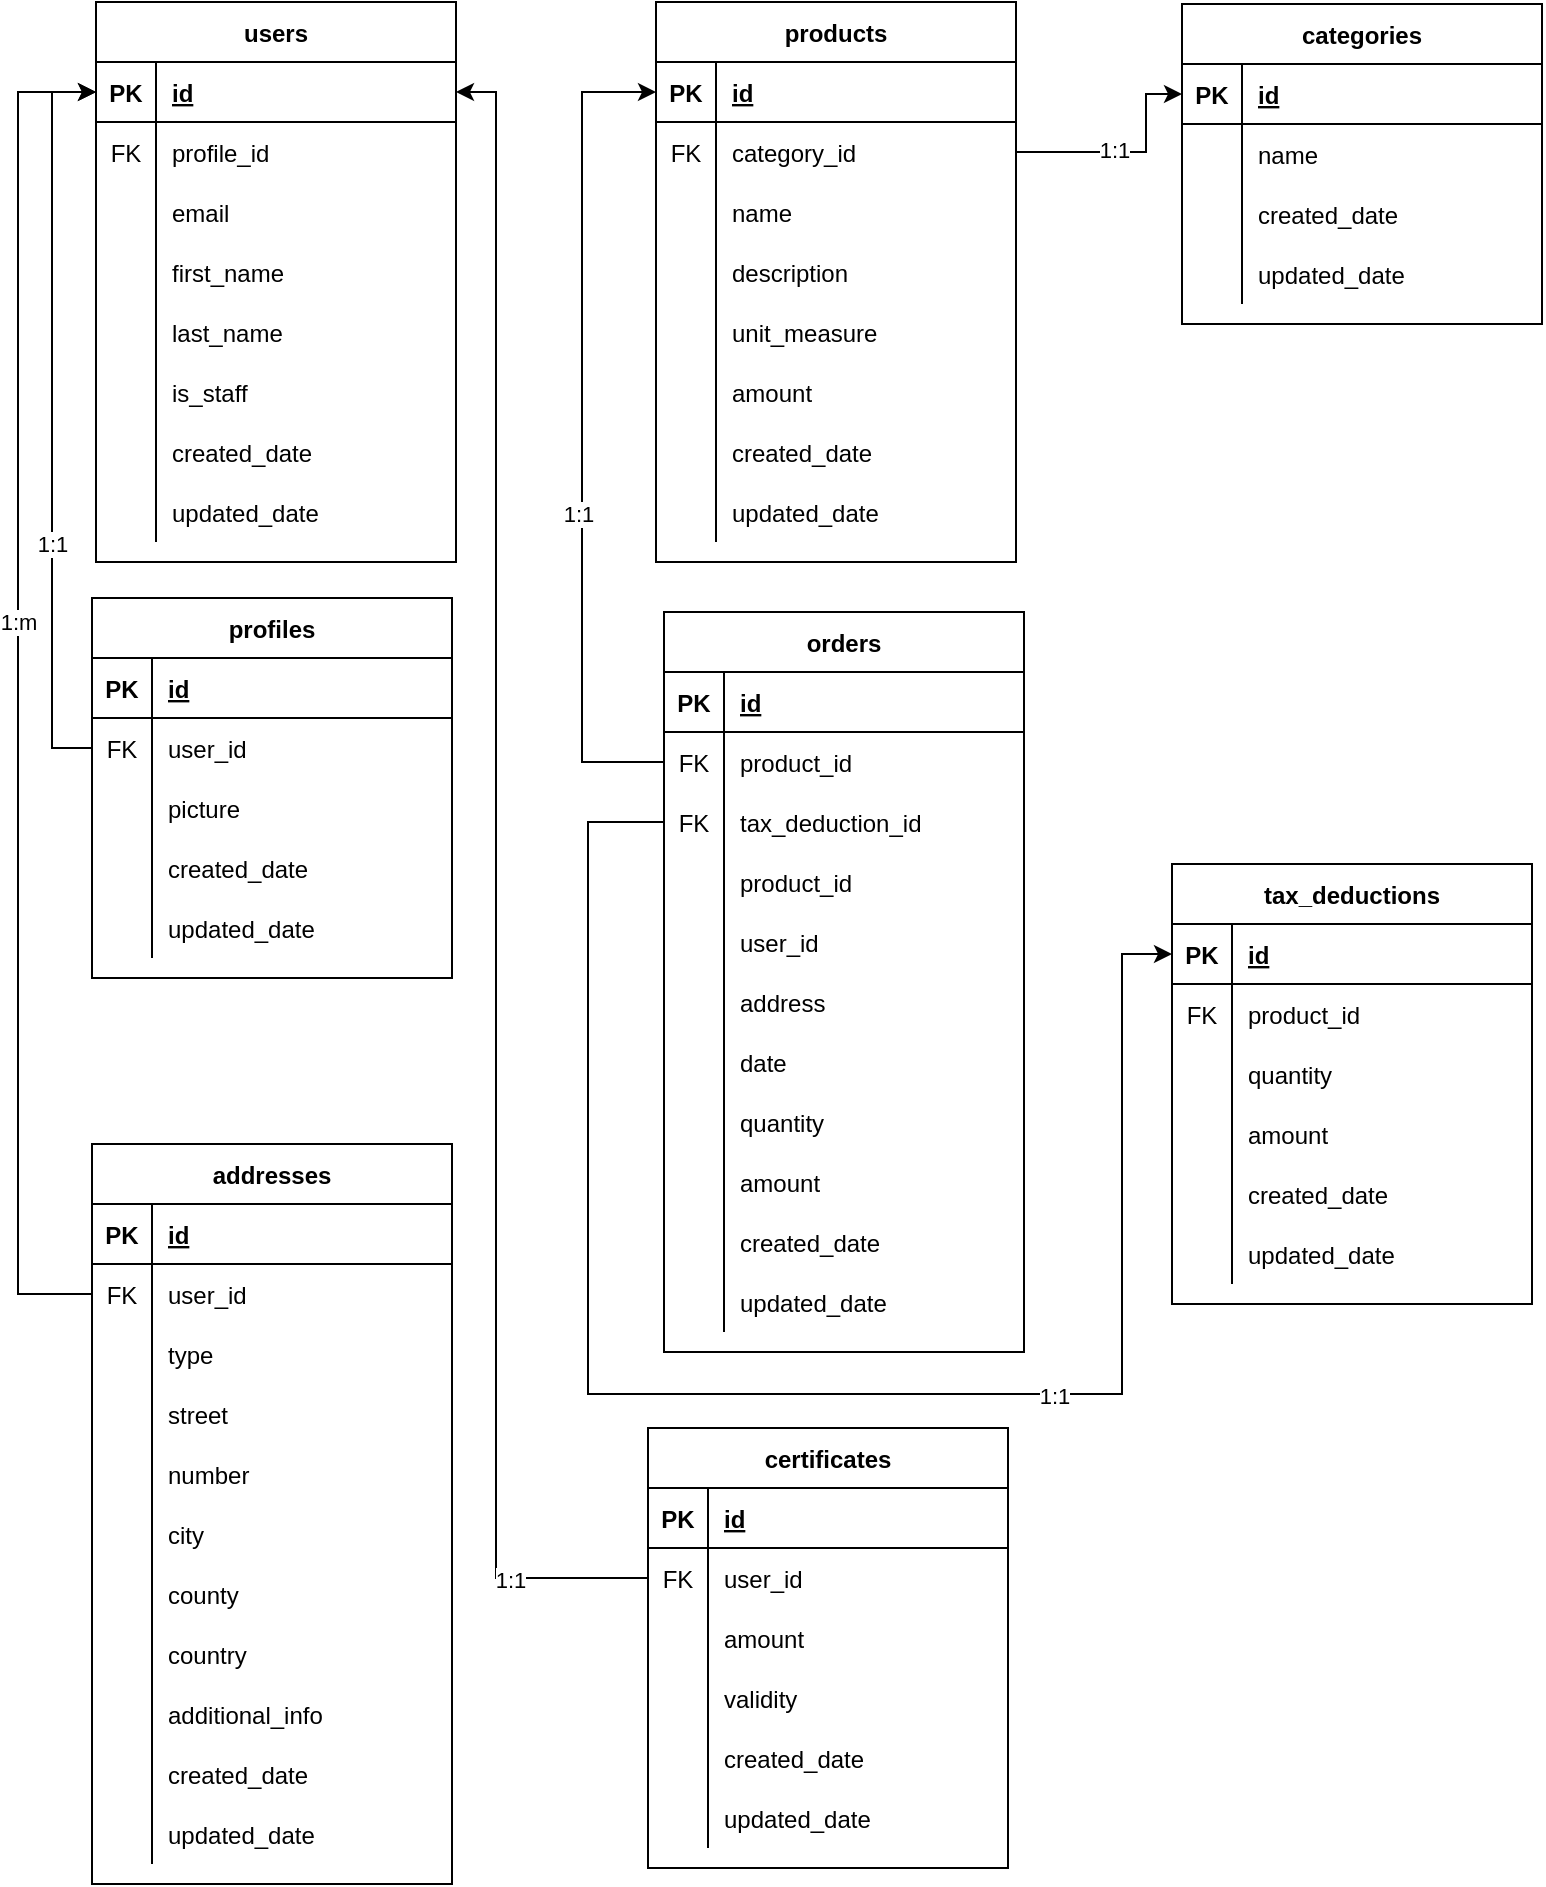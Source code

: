 <mxfile version="14.6.1" type="github">
  <diagram id="5Fqsmv3HwdNf8CyTd6Ed" name="Page-1">
    <mxGraphModel dx="1038" dy="547" grid="0" gridSize="10" guides="0" tooltips="1" connect="1" arrows="1" fold="1" page="1" pageScale="1" pageWidth="850" pageHeight="1100" background="#ffffff" math="0" shadow="0">
      <root>
        <mxCell id="0" />
        <mxCell id="1" parent="0" />
        <mxCell id="K4pc00V_5VMExsooemuj-1" value="users" style="shape=table;startSize=30;container=1;collapsible=1;childLayout=tableLayout;fixedRows=1;rowLines=0;fontStyle=1;align=center;resizeLast=1;" parent="1" vertex="1">
          <mxGeometry x="79" y="35" width="180" height="280" as="geometry" />
        </mxCell>
        <mxCell id="K4pc00V_5VMExsooemuj-2" value="" style="shape=partialRectangle;collapsible=0;dropTarget=0;pointerEvents=0;fillColor=none;top=0;left=0;bottom=1;right=0;points=[[0,0.5],[1,0.5]];portConstraint=eastwest;" parent="K4pc00V_5VMExsooemuj-1" vertex="1">
          <mxGeometry y="30" width="180" height="30" as="geometry" />
        </mxCell>
        <mxCell id="K4pc00V_5VMExsooemuj-3" value="PK" style="shape=partialRectangle;connectable=0;fillColor=none;top=0;left=0;bottom=0;right=0;fontStyle=1;overflow=hidden;" parent="K4pc00V_5VMExsooemuj-2" vertex="1">
          <mxGeometry width="30" height="30" as="geometry" />
        </mxCell>
        <mxCell id="K4pc00V_5VMExsooemuj-4" value="id" style="shape=partialRectangle;connectable=0;fillColor=none;top=0;left=0;bottom=0;right=0;align=left;spacingLeft=6;fontStyle=5;overflow=hidden;" parent="K4pc00V_5VMExsooemuj-2" vertex="1">
          <mxGeometry x="30" width="150" height="30" as="geometry" />
        </mxCell>
        <mxCell id="K4pc00V_5VMExsooemuj-5" value="" style="shape=partialRectangle;collapsible=0;dropTarget=0;pointerEvents=0;fillColor=none;top=0;left=0;bottom=0;right=0;points=[[0,0.5],[1,0.5]];portConstraint=eastwest;" parent="K4pc00V_5VMExsooemuj-1" vertex="1">
          <mxGeometry y="60" width="180" height="30" as="geometry" />
        </mxCell>
        <mxCell id="K4pc00V_5VMExsooemuj-6" value="FK" style="shape=partialRectangle;connectable=0;fillColor=none;top=0;left=0;bottom=0;right=0;editable=1;overflow=hidden;" parent="K4pc00V_5VMExsooemuj-5" vertex="1">
          <mxGeometry width="30" height="30" as="geometry" />
        </mxCell>
        <mxCell id="K4pc00V_5VMExsooemuj-7" value="profile_id" style="shape=partialRectangle;connectable=0;fillColor=none;top=0;left=0;bottom=0;right=0;align=left;spacingLeft=6;overflow=hidden;" parent="K4pc00V_5VMExsooemuj-5" vertex="1">
          <mxGeometry x="30" width="150" height="30" as="geometry" />
        </mxCell>
        <mxCell id="K4pc00V_5VMExsooemuj-8" value="" style="shape=partialRectangle;collapsible=0;dropTarget=0;pointerEvents=0;fillColor=none;top=0;left=0;bottom=0;right=0;points=[[0,0.5],[1,0.5]];portConstraint=eastwest;" parent="K4pc00V_5VMExsooemuj-1" vertex="1">
          <mxGeometry y="90" width="180" height="30" as="geometry" />
        </mxCell>
        <mxCell id="K4pc00V_5VMExsooemuj-9" value="" style="shape=partialRectangle;connectable=0;fillColor=none;top=0;left=0;bottom=0;right=0;editable=1;overflow=hidden;" parent="K4pc00V_5VMExsooemuj-8" vertex="1">
          <mxGeometry width="30" height="30" as="geometry" />
        </mxCell>
        <mxCell id="K4pc00V_5VMExsooemuj-10" value="email" style="shape=partialRectangle;connectable=0;fillColor=none;top=0;left=0;bottom=0;right=0;align=left;spacingLeft=6;overflow=hidden;" parent="K4pc00V_5VMExsooemuj-8" vertex="1">
          <mxGeometry x="30" width="150" height="30" as="geometry" />
        </mxCell>
        <mxCell id="K4pc00V_5VMExsooemuj-11" value="" style="shape=partialRectangle;collapsible=0;dropTarget=0;pointerEvents=0;fillColor=none;top=0;left=0;bottom=0;right=0;points=[[0,0.5],[1,0.5]];portConstraint=eastwest;" parent="K4pc00V_5VMExsooemuj-1" vertex="1">
          <mxGeometry y="120" width="180" height="30" as="geometry" />
        </mxCell>
        <mxCell id="K4pc00V_5VMExsooemuj-12" value="" style="shape=partialRectangle;connectable=0;fillColor=none;top=0;left=0;bottom=0;right=0;editable=1;overflow=hidden;" parent="K4pc00V_5VMExsooemuj-11" vertex="1">
          <mxGeometry width="30" height="30" as="geometry" />
        </mxCell>
        <mxCell id="K4pc00V_5VMExsooemuj-13" value="first_name" style="shape=partialRectangle;connectable=0;fillColor=none;top=0;left=0;bottom=0;right=0;align=left;spacingLeft=6;overflow=hidden;" parent="K4pc00V_5VMExsooemuj-11" vertex="1">
          <mxGeometry x="30" width="150" height="30" as="geometry" />
        </mxCell>
        <mxCell id="K4pc00V_5VMExsooemuj-14" value="" style="shape=partialRectangle;collapsible=0;dropTarget=0;pointerEvents=0;fillColor=none;top=0;left=0;bottom=0;right=0;points=[[0,0.5],[1,0.5]];portConstraint=eastwest;" parent="K4pc00V_5VMExsooemuj-1" vertex="1">
          <mxGeometry y="150" width="180" height="30" as="geometry" />
        </mxCell>
        <mxCell id="K4pc00V_5VMExsooemuj-15" value="" style="shape=partialRectangle;connectable=0;fillColor=none;top=0;left=0;bottom=0;right=0;editable=1;overflow=hidden;" parent="K4pc00V_5VMExsooemuj-14" vertex="1">
          <mxGeometry width="30" height="30" as="geometry" />
        </mxCell>
        <mxCell id="K4pc00V_5VMExsooemuj-16" value="last_name" style="shape=partialRectangle;connectable=0;fillColor=none;top=0;left=0;bottom=0;right=0;align=left;spacingLeft=6;overflow=hidden;" parent="K4pc00V_5VMExsooemuj-14" vertex="1">
          <mxGeometry x="30" width="150" height="30" as="geometry" />
        </mxCell>
        <mxCell id="K4pc00V_5VMExsooemuj-181" value="" style="shape=partialRectangle;collapsible=0;dropTarget=0;pointerEvents=0;fillColor=none;top=0;left=0;bottom=0;right=0;points=[[0,0.5],[1,0.5]];portConstraint=eastwest;" parent="K4pc00V_5VMExsooemuj-1" vertex="1">
          <mxGeometry y="180" width="180" height="30" as="geometry" />
        </mxCell>
        <mxCell id="K4pc00V_5VMExsooemuj-182" value="" style="shape=partialRectangle;connectable=0;fillColor=none;top=0;left=0;bottom=0;right=0;editable=1;overflow=hidden;" parent="K4pc00V_5VMExsooemuj-181" vertex="1">
          <mxGeometry width="30" height="30" as="geometry" />
        </mxCell>
        <mxCell id="K4pc00V_5VMExsooemuj-183" value="is_staff" style="shape=partialRectangle;connectable=0;fillColor=none;top=0;left=0;bottom=0;right=0;align=left;spacingLeft=6;overflow=hidden;" parent="K4pc00V_5VMExsooemuj-181" vertex="1">
          <mxGeometry x="30" width="150" height="30" as="geometry" />
        </mxCell>
        <mxCell id="K4pc00V_5VMExsooemuj-17" value="" style="shape=partialRectangle;collapsible=0;dropTarget=0;pointerEvents=0;fillColor=none;top=0;left=0;bottom=0;right=0;points=[[0,0.5],[1,0.5]];portConstraint=eastwest;" parent="K4pc00V_5VMExsooemuj-1" vertex="1">
          <mxGeometry y="210" width="180" height="30" as="geometry" />
        </mxCell>
        <mxCell id="K4pc00V_5VMExsooemuj-18" value="" style="shape=partialRectangle;connectable=0;fillColor=none;top=0;left=0;bottom=0;right=0;editable=1;overflow=hidden;" parent="K4pc00V_5VMExsooemuj-17" vertex="1">
          <mxGeometry width="30" height="30" as="geometry" />
        </mxCell>
        <mxCell id="K4pc00V_5VMExsooemuj-19" value="created_date" style="shape=partialRectangle;connectable=0;fillColor=none;top=0;left=0;bottom=0;right=0;align=left;spacingLeft=6;overflow=hidden;" parent="K4pc00V_5VMExsooemuj-17" vertex="1">
          <mxGeometry x="30" width="150" height="30" as="geometry" />
        </mxCell>
        <mxCell id="K4pc00V_5VMExsooemuj-20" value="" style="shape=partialRectangle;collapsible=0;dropTarget=0;pointerEvents=0;fillColor=none;top=0;left=0;bottom=0;right=0;points=[[0,0.5],[1,0.5]];portConstraint=eastwest;" parent="K4pc00V_5VMExsooemuj-1" vertex="1">
          <mxGeometry y="240" width="180" height="30" as="geometry" />
        </mxCell>
        <mxCell id="K4pc00V_5VMExsooemuj-21" value="" style="shape=partialRectangle;connectable=0;fillColor=none;top=0;left=0;bottom=0;right=0;editable=1;overflow=hidden;" parent="K4pc00V_5VMExsooemuj-20" vertex="1">
          <mxGeometry width="30" height="30" as="geometry" />
        </mxCell>
        <mxCell id="K4pc00V_5VMExsooemuj-22" value="updated_date" style="shape=partialRectangle;connectable=0;fillColor=none;top=0;left=0;bottom=0;right=0;align=left;spacingLeft=6;overflow=hidden;" parent="K4pc00V_5VMExsooemuj-20" vertex="1">
          <mxGeometry x="30" width="150" height="30" as="geometry" />
        </mxCell>
        <mxCell id="1HBqZy0ZK-97mJX5tYf7-4" style="edgeStyle=orthogonalEdgeStyle;rounded=0;orthogonalLoop=1;jettySize=auto;html=1;exitX=1;exitY=0.5;exitDx=0;exitDy=0;entryX=0;entryY=0.5;entryDx=0;entryDy=0;" edge="1" parent="1" source="1HBqZy0ZK-97mJX5tYf7-1" target="K4pc00V_5VMExsooemuj-121">
          <mxGeometry relative="1" as="geometry">
            <Array as="points">
              <mxPoint x="604" y="110" />
              <mxPoint x="604" y="81" />
            </Array>
          </mxGeometry>
        </mxCell>
        <mxCell id="1HBqZy0ZK-97mJX5tYf7-5" value="1:1" style="edgeLabel;html=1;align=center;verticalAlign=middle;resizable=0;points=[];" vertex="1" connectable="0" parent="1HBqZy0ZK-97mJX5tYf7-4">
          <mxGeometry x="-0.125" y="1" relative="1" as="geometry">
            <mxPoint as="offset" />
          </mxGeometry>
        </mxCell>
        <mxCell id="K4pc00V_5VMExsooemuj-23" value="products" style="shape=table;startSize=30;container=1;collapsible=1;childLayout=tableLayout;fixedRows=1;rowLines=0;fontStyle=1;align=center;resizeLast=1;" parent="1" vertex="1">
          <mxGeometry x="359" y="35" width="180" height="280" as="geometry" />
        </mxCell>
        <mxCell id="K4pc00V_5VMExsooemuj-24" value="" style="shape=partialRectangle;collapsible=0;dropTarget=0;pointerEvents=0;fillColor=none;top=0;left=0;bottom=1;right=0;points=[[0,0.5],[1,0.5]];portConstraint=eastwest;" parent="K4pc00V_5VMExsooemuj-23" vertex="1">
          <mxGeometry y="30" width="180" height="30" as="geometry" />
        </mxCell>
        <mxCell id="K4pc00V_5VMExsooemuj-25" value="PK" style="shape=partialRectangle;connectable=0;fillColor=none;top=0;left=0;bottom=0;right=0;fontStyle=1;overflow=hidden;" parent="K4pc00V_5VMExsooemuj-24" vertex="1">
          <mxGeometry width="30" height="30" as="geometry" />
        </mxCell>
        <mxCell id="K4pc00V_5VMExsooemuj-26" value="id" style="shape=partialRectangle;connectable=0;fillColor=none;top=0;left=0;bottom=0;right=0;align=left;spacingLeft=6;fontStyle=5;overflow=hidden;" parent="K4pc00V_5VMExsooemuj-24" vertex="1">
          <mxGeometry x="30" width="150" height="30" as="geometry" />
        </mxCell>
        <mxCell id="1HBqZy0ZK-97mJX5tYf7-1" value="" style="shape=partialRectangle;collapsible=0;dropTarget=0;pointerEvents=0;fillColor=none;top=0;left=0;bottom=0;right=0;points=[[0,0.5],[1,0.5]];portConstraint=eastwest;" vertex="1" parent="K4pc00V_5VMExsooemuj-23">
          <mxGeometry y="60" width="180" height="30" as="geometry" />
        </mxCell>
        <mxCell id="1HBqZy0ZK-97mJX5tYf7-2" value="FK" style="shape=partialRectangle;connectable=0;fillColor=none;top=0;left=0;bottom=0;right=0;editable=1;overflow=hidden;" vertex="1" parent="1HBqZy0ZK-97mJX5tYf7-1">
          <mxGeometry width="30" height="30" as="geometry" />
        </mxCell>
        <mxCell id="1HBqZy0ZK-97mJX5tYf7-3" value="category_id" style="shape=partialRectangle;connectable=0;fillColor=none;top=0;left=0;bottom=0;right=0;align=left;spacingLeft=6;overflow=hidden;" vertex="1" parent="1HBqZy0ZK-97mJX5tYf7-1">
          <mxGeometry x="30" width="150" height="30" as="geometry" />
        </mxCell>
        <mxCell id="K4pc00V_5VMExsooemuj-33" value="" style="shape=partialRectangle;collapsible=0;dropTarget=0;pointerEvents=0;fillColor=none;top=0;left=0;bottom=0;right=0;points=[[0,0.5],[1,0.5]];portConstraint=eastwest;" parent="K4pc00V_5VMExsooemuj-23" vertex="1">
          <mxGeometry y="90" width="180" height="30" as="geometry" />
        </mxCell>
        <mxCell id="K4pc00V_5VMExsooemuj-34" value="" style="shape=partialRectangle;connectable=0;fillColor=none;top=0;left=0;bottom=0;right=0;editable=1;overflow=hidden;" parent="K4pc00V_5VMExsooemuj-33" vertex="1">
          <mxGeometry width="30" height="30" as="geometry" />
        </mxCell>
        <mxCell id="K4pc00V_5VMExsooemuj-35" value="name" style="shape=partialRectangle;connectable=0;fillColor=none;top=0;left=0;bottom=0;right=0;align=left;spacingLeft=6;overflow=hidden;" parent="K4pc00V_5VMExsooemuj-33" vertex="1">
          <mxGeometry x="30" width="150" height="30" as="geometry" />
        </mxCell>
        <mxCell id="K4pc00V_5VMExsooemuj-36" value="" style="shape=partialRectangle;collapsible=0;dropTarget=0;pointerEvents=0;fillColor=none;top=0;left=0;bottom=0;right=0;points=[[0,0.5],[1,0.5]];portConstraint=eastwest;" parent="K4pc00V_5VMExsooemuj-23" vertex="1">
          <mxGeometry y="120" width="180" height="30" as="geometry" />
        </mxCell>
        <mxCell id="K4pc00V_5VMExsooemuj-37" value="" style="shape=partialRectangle;connectable=0;fillColor=none;top=0;left=0;bottom=0;right=0;editable=1;overflow=hidden;" parent="K4pc00V_5VMExsooemuj-36" vertex="1">
          <mxGeometry width="30" height="30" as="geometry" />
        </mxCell>
        <mxCell id="K4pc00V_5VMExsooemuj-38" value="description" style="shape=partialRectangle;connectable=0;fillColor=none;top=0;left=0;bottom=0;right=0;align=left;spacingLeft=6;overflow=hidden;" parent="K4pc00V_5VMExsooemuj-36" vertex="1">
          <mxGeometry x="30" width="150" height="30" as="geometry" />
        </mxCell>
        <mxCell id="1HBqZy0ZK-97mJX5tYf7-7" value="" style="shape=partialRectangle;collapsible=0;dropTarget=0;pointerEvents=0;fillColor=none;top=0;left=0;bottom=0;right=0;points=[[0,0.5],[1,0.5]];portConstraint=eastwest;" vertex="1" parent="K4pc00V_5VMExsooemuj-23">
          <mxGeometry y="150" width="180" height="30" as="geometry" />
        </mxCell>
        <mxCell id="1HBqZy0ZK-97mJX5tYf7-8" value="" style="shape=partialRectangle;connectable=0;fillColor=none;top=0;left=0;bottom=0;right=0;editable=1;overflow=hidden;" vertex="1" parent="1HBqZy0ZK-97mJX5tYf7-7">
          <mxGeometry width="30" height="30" as="geometry" />
        </mxCell>
        <mxCell id="1HBqZy0ZK-97mJX5tYf7-9" value="unit_measure" style="shape=partialRectangle;connectable=0;fillColor=none;top=0;left=0;bottom=0;right=0;align=left;spacingLeft=6;overflow=hidden;" vertex="1" parent="1HBqZy0ZK-97mJX5tYf7-7">
          <mxGeometry x="30" width="150" height="30" as="geometry" />
        </mxCell>
        <mxCell id="K4pc00V_5VMExsooemuj-92" value="" style="shape=partialRectangle;collapsible=0;dropTarget=0;pointerEvents=0;fillColor=none;top=0;left=0;bottom=0;right=0;points=[[0,0.5],[1,0.5]];portConstraint=eastwest;" parent="K4pc00V_5VMExsooemuj-23" vertex="1">
          <mxGeometry y="180" width="180" height="30" as="geometry" />
        </mxCell>
        <mxCell id="K4pc00V_5VMExsooemuj-93" value="" style="shape=partialRectangle;connectable=0;fillColor=none;top=0;left=0;bottom=0;right=0;editable=1;overflow=hidden;" parent="K4pc00V_5VMExsooemuj-92" vertex="1">
          <mxGeometry width="30" height="30" as="geometry" />
        </mxCell>
        <mxCell id="K4pc00V_5VMExsooemuj-94" value="amount" style="shape=partialRectangle;connectable=0;fillColor=none;top=0;left=0;bottom=0;right=0;align=left;spacingLeft=6;overflow=hidden;" parent="K4pc00V_5VMExsooemuj-92" vertex="1">
          <mxGeometry x="30" width="150" height="30" as="geometry" />
        </mxCell>
        <mxCell id="K4pc00V_5VMExsooemuj-45" value="" style="shape=partialRectangle;collapsible=0;dropTarget=0;pointerEvents=0;fillColor=none;top=0;left=0;bottom=0;right=0;points=[[0,0.5],[1,0.5]];portConstraint=eastwest;" parent="K4pc00V_5VMExsooemuj-23" vertex="1">
          <mxGeometry y="210" width="180" height="30" as="geometry" />
        </mxCell>
        <mxCell id="K4pc00V_5VMExsooemuj-46" value="" style="shape=partialRectangle;connectable=0;fillColor=none;top=0;left=0;bottom=0;right=0;editable=1;overflow=hidden;" parent="K4pc00V_5VMExsooemuj-45" vertex="1">
          <mxGeometry width="30" height="30" as="geometry" />
        </mxCell>
        <mxCell id="K4pc00V_5VMExsooemuj-47" value="created_date" style="shape=partialRectangle;connectable=0;fillColor=none;top=0;left=0;bottom=0;right=0;align=left;spacingLeft=6;overflow=hidden;" parent="K4pc00V_5VMExsooemuj-45" vertex="1">
          <mxGeometry x="30" width="150" height="30" as="geometry" />
        </mxCell>
        <mxCell id="K4pc00V_5VMExsooemuj-48" value="" style="shape=partialRectangle;collapsible=0;dropTarget=0;pointerEvents=0;fillColor=none;top=0;left=0;bottom=0;right=0;points=[[0,0.5],[1,0.5]];portConstraint=eastwest;" parent="K4pc00V_5VMExsooemuj-23" vertex="1">
          <mxGeometry y="240" width="180" height="30" as="geometry" />
        </mxCell>
        <mxCell id="K4pc00V_5VMExsooemuj-49" value="" style="shape=partialRectangle;connectable=0;fillColor=none;top=0;left=0;bottom=0;right=0;editable=1;overflow=hidden;" parent="K4pc00V_5VMExsooemuj-48" vertex="1">
          <mxGeometry width="30" height="30" as="geometry" />
        </mxCell>
        <mxCell id="K4pc00V_5VMExsooemuj-50" value="updated_date" style="shape=partialRectangle;connectable=0;fillColor=none;top=0;left=0;bottom=0;right=0;align=left;spacingLeft=6;overflow=hidden;" parent="K4pc00V_5VMExsooemuj-48" vertex="1">
          <mxGeometry x="30" width="150" height="30" as="geometry" />
        </mxCell>
        <mxCell id="K4pc00V_5VMExsooemuj-51" value="addresses" style="shape=table;startSize=30;container=1;collapsible=1;childLayout=tableLayout;fixedRows=1;rowLines=0;fontStyle=1;align=center;resizeLast=1;" parent="1" vertex="1">
          <mxGeometry x="77" y="606" width="180" height="370" as="geometry" />
        </mxCell>
        <mxCell id="K4pc00V_5VMExsooemuj-52" value="" style="shape=partialRectangle;collapsible=0;dropTarget=0;pointerEvents=0;fillColor=none;top=0;left=0;bottom=1;right=0;points=[[0,0.5],[1,0.5]];portConstraint=eastwest;" parent="K4pc00V_5VMExsooemuj-51" vertex="1">
          <mxGeometry y="30" width="180" height="30" as="geometry" />
        </mxCell>
        <mxCell id="K4pc00V_5VMExsooemuj-53" value="PK" style="shape=partialRectangle;connectable=0;fillColor=none;top=0;left=0;bottom=0;right=0;fontStyle=1;overflow=hidden;" parent="K4pc00V_5VMExsooemuj-52" vertex="1">
          <mxGeometry width="30" height="30" as="geometry" />
        </mxCell>
        <mxCell id="K4pc00V_5VMExsooemuj-54" value="id" style="shape=partialRectangle;connectable=0;fillColor=none;top=0;left=0;bottom=0;right=0;align=left;spacingLeft=6;fontStyle=5;overflow=hidden;" parent="K4pc00V_5VMExsooemuj-52" vertex="1">
          <mxGeometry x="30" width="150" height="30" as="geometry" />
        </mxCell>
        <mxCell id="K4pc00V_5VMExsooemuj-55" value="" style="shape=partialRectangle;collapsible=0;dropTarget=0;pointerEvents=0;fillColor=none;top=0;left=0;bottom=0;right=0;points=[[0,0.5],[1,0.5]];portConstraint=eastwest;" parent="K4pc00V_5VMExsooemuj-51" vertex="1">
          <mxGeometry y="60" width="180" height="30" as="geometry" />
        </mxCell>
        <mxCell id="K4pc00V_5VMExsooemuj-56" value="FK" style="shape=partialRectangle;connectable=0;fillColor=none;top=0;left=0;bottom=0;right=0;editable=1;overflow=hidden;" parent="K4pc00V_5VMExsooemuj-55" vertex="1">
          <mxGeometry width="30" height="30" as="geometry" />
        </mxCell>
        <mxCell id="K4pc00V_5VMExsooemuj-57" value="user_id" style="shape=partialRectangle;connectable=0;fillColor=none;top=0;left=0;bottom=0;right=0;align=left;spacingLeft=6;overflow=hidden;" parent="K4pc00V_5VMExsooemuj-55" vertex="1">
          <mxGeometry x="30" width="150" height="30" as="geometry" />
        </mxCell>
        <mxCell id="K4pc00V_5VMExsooemuj-58" value="" style="shape=partialRectangle;collapsible=0;dropTarget=0;pointerEvents=0;fillColor=none;top=0;left=0;bottom=0;right=0;points=[[0,0.5],[1,0.5]];portConstraint=eastwest;" parent="K4pc00V_5VMExsooemuj-51" vertex="1">
          <mxGeometry y="90" width="180" height="30" as="geometry" />
        </mxCell>
        <mxCell id="K4pc00V_5VMExsooemuj-59" value="" style="shape=partialRectangle;connectable=0;fillColor=none;top=0;left=0;bottom=0;right=0;editable=1;overflow=hidden;" parent="K4pc00V_5VMExsooemuj-58" vertex="1">
          <mxGeometry width="30" height="30" as="geometry" />
        </mxCell>
        <mxCell id="K4pc00V_5VMExsooemuj-60" value="type" style="shape=partialRectangle;connectable=0;fillColor=none;top=0;left=0;bottom=0;right=0;align=left;spacingLeft=6;overflow=hidden;" parent="K4pc00V_5VMExsooemuj-58" vertex="1">
          <mxGeometry x="30" width="150" height="30" as="geometry" />
        </mxCell>
        <mxCell id="K4pc00V_5VMExsooemuj-61" value="" style="shape=partialRectangle;collapsible=0;dropTarget=0;pointerEvents=0;fillColor=none;top=0;left=0;bottom=0;right=0;points=[[0,0.5],[1,0.5]];portConstraint=eastwest;" parent="K4pc00V_5VMExsooemuj-51" vertex="1">
          <mxGeometry y="120" width="180" height="30" as="geometry" />
        </mxCell>
        <mxCell id="K4pc00V_5VMExsooemuj-62" value="" style="shape=partialRectangle;connectable=0;fillColor=none;top=0;left=0;bottom=0;right=0;editable=1;overflow=hidden;" parent="K4pc00V_5VMExsooemuj-61" vertex="1">
          <mxGeometry width="30" height="30" as="geometry" />
        </mxCell>
        <mxCell id="K4pc00V_5VMExsooemuj-63" value="street" style="shape=partialRectangle;connectable=0;fillColor=none;top=0;left=0;bottom=0;right=0;align=left;spacingLeft=6;overflow=hidden;" parent="K4pc00V_5VMExsooemuj-61" vertex="1">
          <mxGeometry x="30" width="150" height="30" as="geometry" />
        </mxCell>
        <mxCell id="K4pc00V_5VMExsooemuj-64" value="" style="shape=partialRectangle;collapsible=0;dropTarget=0;pointerEvents=0;fillColor=none;top=0;left=0;bottom=0;right=0;points=[[0,0.5],[1,0.5]];portConstraint=eastwest;" parent="K4pc00V_5VMExsooemuj-51" vertex="1">
          <mxGeometry y="150" width="180" height="30" as="geometry" />
        </mxCell>
        <mxCell id="K4pc00V_5VMExsooemuj-65" value="" style="shape=partialRectangle;connectable=0;fillColor=none;top=0;left=0;bottom=0;right=0;editable=1;overflow=hidden;" parent="K4pc00V_5VMExsooemuj-64" vertex="1">
          <mxGeometry width="30" height="30" as="geometry" />
        </mxCell>
        <mxCell id="K4pc00V_5VMExsooemuj-66" value="number" style="shape=partialRectangle;connectable=0;fillColor=none;top=0;left=0;bottom=0;right=0;align=left;spacingLeft=6;overflow=hidden;" parent="K4pc00V_5VMExsooemuj-64" vertex="1">
          <mxGeometry x="30" width="150" height="30" as="geometry" />
        </mxCell>
        <mxCell id="K4pc00V_5VMExsooemuj-67" value="" style="shape=partialRectangle;collapsible=0;dropTarget=0;pointerEvents=0;fillColor=none;top=0;left=0;bottom=0;right=0;points=[[0,0.5],[1,0.5]];portConstraint=eastwest;" parent="K4pc00V_5VMExsooemuj-51" vertex="1">
          <mxGeometry y="180" width="180" height="30" as="geometry" />
        </mxCell>
        <mxCell id="K4pc00V_5VMExsooemuj-68" value="" style="shape=partialRectangle;connectable=0;fillColor=none;top=0;left=0;bottom=0;right=0;editable=1;overflow=hidden;" parent="K4pc00V_5VMExsooemuj-67" vertex="1">
          <mxGeometry width="30" height="30" as="geometry" />
        </mxCell>
        <mxCell id="K4pc00V_5VMExsooemuj-69" value="city" style="shape=partialRectangle;connectable=0;fillColor=none;top=0;left=0;bottom=0;right=0;align=left;spacingLeft=6;overflow=hidden;" parent="K4pc00V_5VMExsooemuj-67" vertex="1">
          <mxGeometry x="30" width="150" height="30" as="geometry" />
        </mxCell>
        <mxCell id="K4pc00V_5VMExsooemuj-70" value="" style="shape=partialRectangle;collapsible=0;dropTarget=0;pointerEvents=0;fillColor=none;top=0;left=0;bottom=0;right=0;points=[[0,0.5],[1,0.5]];portConstraint=eastwest;" parent="K4pc00V_5VMExsooemuj-51" vertex="1">
          <mxGeometry y="210" width="180" height="30" as="geometry" />
        </mxCell>
        <mxCell id="K4pc00V_5VMExsooemuj-71" value="" style="shape=partialRectangle;connectable=0;fillColor=none;top=0;left=0;bottom=0;right=0;editable=1;overflow=hidden;" parent="K4pc00V_5VMExsooemuj-70" vertex="1">
          <mxGeometry width="30" height="30" as="geometry" />
        </mxCell>
        <mxCell id="K4pc00V_5VMExsooemuj-72" value="county" style="shape=partialRectangle;connectable=0;fillColor=none;top=0;left=0;bottom=0;right=0;align=left;spacingLeft=6;overflow=hidden;" parent="K4pc00V_5VMExsooemuj-70" vertex="1">
          <mxGeometry x="30" width="150" height="30" as="geometry" />
        </mxCell>
        <mxCell id="K4pc00V_5VMExsooemuj-73" value="" style="shape=partialRectangle;collapsible=0;dropTarget=0;pointerEvents=0;fillColor=none;top=0;left=0;bottom=0;right=0;points=[[0,0.5],[1,0.5]];portConstraint=eastwest;" parent="K4pc00V_5VMExsooemuj-51" vertex="1">
          <mxGeometry y="240" width="180" height="30" as="geometry" />
        </mxCell>
        <mxCell id="K4pc00V_5VMExsooemuj-74" value="" style="shape=partialRectangle;connectable=0;fillColor=none;top=0;left=0;bottom=0;right=0;editable=1;overflow=hidden;" parent="K4pc00V_5VMExsooemuj-73" vertex="1">
          <mxGeometry width="30" height="30" as="geometry" />
        </mxCell>
        <mxCell id="K4pc00V_5VMExsooemuj-75" value="country" style="shape=partialRectangle;connectable=0;fillColor=none;top=0;left=0;bottom=0;right=0;align=left;spacingLeft=6;overflow=hidden;" parent="K4pc00V_5VMExsooemuj-73" vertex="1">
          <mxGeometry x="30" width="150" height="30" as="geometry" />
        </mxCell>
        <mxCell id="K4pc00V_5VMExsooemuj-76" value="" style="shape=partialRectangle;collapsible=0;dropTarget=0;pointerEvents=0;fillColor=none;top=0;left=0;bottom=0;right=0;points=[[0,0.5],[1,0.5]];portConstraint=eastwest;" parent="K4pc00V_5VMExsooemuj-51" vertex="1">
          <mxGeometry y="270" width="180" height="30" as="geometry" />
        </mxCell>
        <mxCell id="K4pc00V_5VMExsooemuj-77" value="" style="shape=partialRectangle;connectable=0;fillColor=none;top=0;left=0;bottom=0;right=0;editable=1;overflow=hidden;" parent="K4pc00V_5VMExsooemuj-76" vertex="1">
          <mxGeometry width="30" height="30" as="geometry" />
        </mxCell>
        <mxCell id="K4pc00V_5VMExsooemuj-78" value="additional_info" style="shape=partialRectangle;connectable=0;fillColor=none;top=0;left=0;bottom=0;right=0;align=left;spacingLeft=6;overflow=hidden;" parent="K4pc00V_5VMExsooemuj-76" vertex="1">
          <mxGeometry x="30" width="150" height="30" as="geometry" />
        </mxCell>
        <mxCell id="K4pc00V_5VMExsooemuj-79" value="" style="shape=partialRectangle;collapsible=0;dropTarget=0;pointerEvents=0;fillColor=none;top=0;left=0;bottom=0;right=0;points=[[0,0.5],[1,0.5]];portConstraint=eastwest;" parent="K4pc00V_5VMExsooemuj-51" vertex="1">
          <mxGeometry y="300" width="180" height="30" as="geometry" />
        </mxCell>
        <mxCell id="K4pc00V_5VMExsooemuj-80" value="" style="shape=partialRectangle;connectable=0;fillColor=none;top=0;left=0;bottom=0;right=0;editable=1;overflow=hidden;" parent="K4pc00V_5VMExsooemuj-79" vertex="1">
          <mxGeometry width="30" height="30" as="geometry" />
        </mxCell>
        <mxCell id="K4pc00V_5VMExsooemuj-81" value="created_date" style="shape=partialRectangle;connectable=0;fillColor=none;top=0;left=0;bottom=0;right=0;align=left;spacingLeft=6;overflow=hidden;" parent="K4pc00V_5VMExsooemuj-79" vertex="1">
          <mxGeometry x="30" width="150" height="30" as="geometry" />
        </mxCell>
        <mxCell id="K4pc00V_5VMExsooemuj-82" value="" style="shape=partialRectangle;collapsible=0;dropTarget=0;pointerEvents=0;fillColor=none;top=0;left=0;bottom=0;right=0;points=[[0,0.5],[1,0.5]];portConstraint=eastwest;" parent="K4pc00V_5VMExsooemuj-51" vertex="1">
          <mxGeometry y="330" width="180" height="30" as="geometry" />
        </mxCell>
        <mxCell id="K4pc00V_5VMExsooemuj-83" value="" style="shape=partialRectangle;connectable=0;fillColor=none;top=0;left=0;bottom=0;right=0;editable=1;overflow=hidden;" parent="K4pc00V_5VMExsooemuj-82" vertex="1">
          <mxGeometry width="30" height="30" as="geometry" />
        </mxCell>
        <mxCell id="K4pc00V_5VMExsooemuj-84" value="updated_date" style="shape=partialRectangle;connectable=0;fillColor=none;top=0;left=0;bottom=0;right=0;align=left;spacingLeft=6;overflow=hidden;" parent="K4pc00V_5VMExsooemuj-82" vertex="1">
          <mxGeometry x="30" width="150" height="30" as="geometry" />
        </mxCell>
        <mxCell id="K4pc00V_5VMExsooemuj-120" value="categories" style="shape=table;startSize=30;container=1;collapsible=1;childLayout=tableLayout;fixedRows=1;rowLines=0;fontStyle=1;align=center;resizeLast=1;" parent="1" vertex="1">
          <mxGeometry x="622" y="36" width="180" height="160" as="geometry" />
        </mxCell>
        <mxCell id="K4pc00V_5VMExsooemuj-121" value="" style="shape=partialRectangle;collapsible=0;dropTarget=0;pointerEvents=0;fillColor=none;top=0;left=0;bottom=1;right=0;points=[[0,0.5],[1,0.5]];portConstraint=eastwest;" parent="K4pc00V_5VMExsooemuj-120" vertex="1">
          <mxGeometry y="30" width="180" height="30" as="geometry" />
        </mxCell>
        <mxCell id="K4pc00V_5VMExsooemuj-122" value="PK" style="shape=partialRectangle;connectable=0;fillColor=none;top=0;left=0;bottom=0;right=0;fontStyle=1;overflow=hidden;" parent="K4pc00V_5VMExsooemuj-121" vertex="1">
          <mxGeometry width="30" height="30" as="geometry" />
        </mxCell>
        <mxCell id="K4pc00V_5VMExsooemuj-123" value="id" style="shape=partialRectangle;connectable=0;fillColor=none;top=0;left=0;bottom=0;right=0;align=left;spacingLeft=6;fontStyle=5;overflow=hidden;" parent="K4pc00V_5VMExsooemuj-121" vertex="1">
          <mxGeometry x="30" width="150" height="30" as="geometry" />
        </mxCell>
        <mxCell id="K4pc00V_5VMExsooemuj-124" value="" style="shape=partialRectangle;collapsible=0;dropTarget=0;pointerEvents=0;fillColor=none;top=0;left=0;bottom=0;right=0;points=[[0,0.5],[1,0.5]];portConstraint=eastwest;" parent="K4pc00V_5VMExsooemuj-120" vertex="1">
          <mxGeometry y="60" width="180" height="30" as="geometry" />
        </mxCell>
        <mxCell id="K4pc00V_5VMExsooemuj-125" value="" style="shape=partialRectangle;connectable=0;fillColor=none;top=0;left=0;bottom=0;right=0;editable=1;overflow=hidden;" parent="K4pc00V_5VMExsooemuj-124" vertex="1">
          <mxGeometry width="30" height="30" as="geometry" />
        </mxCell>
        <mxCell id="K4pc00V_5VMExsooemuj-126" value="name" style="shape=partialRectangle;connectable=0;fillColor=none;top=0;left=0;bottom=0;right=0;align=left;spacingLeft=6;overflow=hidden;" parent="K4pc00V_5VMExsooemuj-124" vertex="1">
          <mxGeometry x="30" width="150" height="30" as="geometry" />
        </mxCell>
        <mxCell id="K4pc00V_5VMExsooemuj-127" value="" style="shape=partialRectangle;collapsible=0;dropTarget=0;pointerEvents=0;fillColor=none;top=0;left=0;bottom=0;right=0;points=[[0,0.5],[1,0.5]];portConstraint=eastwest;" parent="K4pc00V_5VMExsooemuj-120" vertex="1">
          <mxGeometry y="90" width="180" height="30" as="geometry" />
        </mxCell>
        <mxCell id="K4pc00V_5VMExsooemuj-128" value="" style="shape=partialRectangle;connectable=0;fillColor=none;top=0;left=0;bottom=0;right=0;editable=1;overflow=hidden;" parent="K4pc00V_5VMExsooemuj-127" vertex="1">
          <mxGeometry width="30" height="30" as="geometry" />
        </mxCell>
        <mxCell id="K4pc00V_5VMExsooemuj-129" value="created_date" style="shape=partialRectangle;connectable=0;fillColor=none;top=0;left=0;bottom=0;right=0;align=left;spacingLeft=6;overflow=hidden;" parent="K4pc00V_5VMExsooemuj-127" vertex="1">
          <mxGeometry x="30" width="150" height="30" as="geometry" />
        </mxCell>
        <mxCell id="K4pc00V_5VMExsooemuj-130" value="" style="shape=partialRectangle;collapsible=0;dropTarget=0;pointerEvents=0;fillColor=none;top=0;left=0;bottom=0;right=0;points=[[0,0.5],[1,0.5]];portConstraint=eastwest;" parent="K4pc00V_5VMExsooemuj-120" vertex="1">
          <mxGeometry y="120" width="180" height="30" as="geometry" />
        </mxCell>
        <mxCell id="K4pc00V_5VMExsooemuj-131" value="" style="shape=partialRectangle;connectable=0;fillColor=none;top=0;left=0;bottom=0;right=0;editable=1;overflow=hidden;" parent="K4pc00V_5VMExsooemuj-130" vertex="1">
          <mxGeometry width="30" height="30" as="geometry" />
        </mxCell>
        <mxCell id="K4pc00V_5VMExsooemuj-132" value="updated_date" style="shape=partialRectangle;connectable=0;fillColor=none;top=0;left=0;bottom=0;right=0;align=left;spacingLeft=6;overflow=hidden;" parent="K4pc00V_5VMExsooemuj-130" vertex="1">
          <mxGeometry x="30" width="150" height="30" as="geometry" />
        </mxCell>
        <mxCell id="K4pc00V_5VMExsooemuj-177" style="edgeStyle=orthogonalEdgeStyle;rounded=0;orthogonalLoop=1;jettySize=auto;html=1;exitX=0;exitY=0.5;exitDx=0;exitDy=0;entryX=0;entryY=0.5;entryDx=0;entryDy=0;" parent="1" source="K4pc00V_5VMExsooemuj-55" target="K4pc00V_5VMExsooemuj-2" edge="1">
          <mxGeometry relative="1" as="geometry">
            <Array as="points">
              <mxPoint x="40" y="681" />
              <mxPoint x="40" y="80" />
            </Array>
          </mxGeometry>
        </mxCell>
        <mxCell id="K4pc00V_5VMExsooemuj-178" value="1:m" style="edgeLabel;html=1;align=center;verticalAlign=middle;resizable=0;points=[];" parent="K4pc00V_5VMExsooemuj-177" vertex="1" connectable="0">
          <mxGeometry x="0.103" relative="1" as="geometry">
            <mxPoint as="offset" />
          </mxGeometry>
        </mxCell>
        <mxCell id="K4pc00V_5VMExsooemuj-192" value="profiles" style="shape=table;startSize=30;container=1;collapsible=1;childLayout=tableLayout;fixedRows=1;rowLines=0;fontStyle=1;align=center;resizeLast=1;" parent="1" vertex="1">
          <mxGeometry x="77" y="333" width="180" height="190" as="geometry" />
        </mxCell>
        <mxCell id="K4pc00V_5VMExsooemuj-193" value="" style="shape=partialRectangle;collapsible=0;dropTarget=0;pointerEvents=0;fillColor=none;top=0;left=0;bottom=1;right=0;points=[[0,0.5],[1,0.5]];portConstraint=eastwest;" parent="K4pc00V_5VMExsooemuj-192" vertex="1">
          <mxGeometry y="30" width="180" height="30" as="geometry" />
        </mxCell>
        <mxCell id="K4pc00V_5VMExsooemuj-194" value="PK" style="shape=partialRectangle;connectable=0;fillColor=none;top=0;left=0;bottom=0;right=0;fontStyle=1;overflow=hidden;" parent="K4pc00V_5VMExsooemuj-193" vertex="1">
          <mxGeometry width="30" height="30" as="geometry" />
        </mxCell>
        <mxCell id="K4pc00V_5VMExsooemuj-195" value="id" style="shape=partialRectangle;connectable=0;fillColor=none;top=0;left=0;bottom=0;right=0;align=left;spacingLeft=6;fontStyle=5;overflow=hidden;" parent="K4pc00V_5VMExsooemuj-193" vertex="1">
          <mxGeometry x="30" width="150" height="30" as="geometry" />
        </mxCell>
        <mxCell id="K4pc00V_5VMExsooemuj-196" value="" style="shape=partialRectangle;collapsible=0;dropTarget=0;pointerEvents=0;fillColor=none;top=0;left=0;bottom=0;right=0;points=[[0,0.5],[1,0.5]];portConstraint=eastwest;" parent="K4pc00V_5VMExsooemuj-192" vertex="1">
          <mxGeometry y="60" width="180" height="30" as="geometry" />
        </mxCell>
        <mxCell id="K4pc00V_5VMExsooemuj-197" value="FK" style="shape=partialRectangle;connectable=0;fillColor=none;top=0;left=0;bottom=0;right=0;editable=1;overflow=hidden;" parent="K4pc00V_5VMExsooemuj-196" vertex="1">
          <mxGeometry width="30" height="30" as="geometry" />
        </mxCell>
        <mxCell id="K4pc00V_5VMExsooemuj-198" value="user_id" style="shape=partialRectangle;connectable=0;fillColor=none;top=0;left=0;bottom=0;right=0;align=left;spacingLeft=6;overflow=hidden;" parent="K4pc00V_5VMExsooemuj-196" vertex="1">
          <mxGeometry x="30" width="150" height="30" as="geometry" />
        </mxCell>
        <mxCell id="K4pc00V_5VMExsooemuj-205" value="" style="shape=partialRectangle;collapsible=0;dropTarget=0;pointerEvents=0;fillColor=none;top=0;left=0;bottom=0;right=0;points=[[0,0.5],[1,0.5]];portConstraint=eastwest;" parent="K4pc00V_5VMExsooemuj-192" vertex="1">
          <mxGeometry y="90" width="180" height="30" as="geometry" />
        </mxCell>
        <mxCell id="K4pc00V_5VMExsooemuj-206" value="" style="shape=partialRectangle;connectable=0;fillColor=none;top=0;left=0;bottom=0;right=0;editable=1;overflow=hidden;" parent="K4pc00V_5VMExsooemuj-205" vertex="1">
          <mxGeometry width="30" height="30" as="geometry" />
        </mxCell>
        <mxCell id="K4pc00V_5VMExsooemuj-207" value="picture" style="shape=partialRectangle;connectable=0;fillColor=none;top=0;left=0;bottom=0;right=0;align=left;spacingLeft=6;overflow=hidden;" parent="K4pc00V_5VMExsooemuj-205" vertex="1">
          <mxGeometry x="30" width="150" height="30" as="geometry" />
        </mxCell>
        <mxCell id="K4pc00V_5VMExsooemuj-208" value="" style="shape=partialRectangle;collapsible=0;dropTarget=0;pointerEvents=0;fillColor=none;top=0;left=0;bottom=0;right=0;points=[[0,0.5],[1,0.5]];portConstraint=eastwest;" parent="K4pc00V_5VMExsooemuj-192" vertex="1">
          <mxGeometry y="120" width="180" height="30" as="geometry" />
        </mxCell>
        <mxCell id="K4pc00V_5VMExsooemuj-209" value="" style="shape=partialRectangle;connectable=0;fillColor=none;top=0;left=0;bottom=0;right=0;editable=1;overflow=hidden;" parent="K4pc00V_5VMExsooemuj-208" vertex="1">
          <mxGeometry width="30" height="30" as="geometry" />
        </mxCell>
        <mxCell id="K4pc00V_5VMExsooemuj-210" value="created_date" style="shape=partialRectangle;connectable=0;fillColor=none;top=0;left=0;bottom=0;right=0;align=left;spacingLeft=6;overflow=hidden;" parent="K4pc00V_5VMExsooemuj-208" vertex="1">
          <mxGeometry x="30" width="150" height="30" as="geometry" />
        </mxCell>
        <mxCell id="K4pc00V_5VMExsooemuj-211" value="" style="shape=partialRectangle;collapsible=0;dropTarget=0;pointerEvents=0;fillColor=none;top=0;left=0;bottom=0;right=0;points=[[0,0.5],[1,0.5]];portConstraint=eastwest;" parent="K4pc00V_5VMExsooemuj-192" vertex="1">
          <mxGeometry y="150" width="180" height="30" as="geometry" />
        </mxCell>
        <mxCell id="K4pc00V_5VMExsooemuj-212" value="" style="shape=partialRectangle;connectable=0;fillColor=none;top=0;left=0;bottom=0;right=0;editable=1;overflow=hidden;" parent="K4pc00V_5VMExsooemuj-211" vertex="1">
          <mxGeometry width="30" height="30" as="geometry" />
        </mxCell>
        <mxCell id="K4pc00V_5VMExsooemuj-213" value="updated_date" style="shape=partialRectangle;connectable=0;fillColor=none;top=0;left=0;bottom=0;right=0;align=left;spacingLeft=6;overflow=hidden;" parent="K4pc00V_5VMExsooemuj-211" vertex="1">
          <mxGeometry x="30" width="150" height="30" as="geometry" />
        </mxCell>
        <mxCell id="K4pc00V_5VMExsooemuj-214" style="edgeStyle=orthogonalEdgeStyle;rounded=0;orthogonalLoop=1;jettySize=auto;html=1;exitX=0;exitY=0.5;exitDx=0;exitDy=0;entryX=0;entryY=0.5;entryDx=0;entryDy=0;" parent="1" source="K4pc00V_5VMExsooemuj-196" target="K4pc00V_5VMExsooemuj-2" edge="1">
          <mxGeometry relative="1" as="geometry" />
        </mxCell>
        <mxCell id="K4pc00V_5VMExsooemuj-215" value="1:1" style="edgeLabel;html=1;align=center;verticalAlign=middle;resizable=0;points=[];" parent="K4pc00V_5VMExsooemuj-214" vertex="1" connectable="0">
          <mxGeometry x="-0.339" relative="1" as="geometry">
            <mxPoint as="offset" />
          </mxGeometry>
        </mxCell>
        <mxCell id="K4pc00V_5VMExsooemuj-217" style="edgeStyle=orthogonalEdgeStyle;rounded=0;orthogonalLoop=1;jettySize=auto;html=1;entryX=0;entryY=0.5;entryDx=0;entryDy=0;exitX=0;exitY=0.5;exitDx=0;exitDy=0;" parent="1" source="sYUQR7ImuILkt-f9V77s-8" target="K4pc00V_5VMExsooemuj-24" edge="1">
          <mxGeometry relative="1" as="geometry">
            <mxPoint x="340" y="620" as="sourcePoint" />
            <Array as="points">
              <mxPoint x="322" y="415" />
              <mxPoint x="322" y="80" />
            </Array>
          </mxGeometry>
        </mxCell>
        <mxCell id="K4pc00V_5VMExsooemuj-218" value="&lt;div&gt;1:1&lt;/div&gt;" style="edgeLabel;html=1;align=center;verticalAlign=middle;resizable=0;points=[];" parent="K4pc00V_5VMExsooemuj-217" vertex="1" connectable="0">
          <mxGeometry x="-0.2" y="2" relative="1" as="geometry">
            <mxPoint as="offset" />
          </mxGeometry>
        </mxCell>
        <mxCell id="sYUQR7ImuILkt-f9V77s-29" value="orders" style="shape=table;startSize=30;container=1;collapsible=1;childLayout=tableLayout;fixedRows=1;rowLines=0;fontStyle=1;align=center;resizeLast=1;" parent="1" vertex="1">
          <mxGeometry x="363" y="340" width="180" height="370" as="geometry" />
        </mxCell>
        <mxCell id="sYUQR7ImuILkt-f9V77s-30" value="" style="shape=partialRectangle;collapsible=0;dropTarget=0;pointerEvents=0;fillColor=none;top=0;left=0;bottom=1;right=0;points=[[0,0.5],[1,0.5]];portConstraint=eastwest;" parent="sYUQR7ImuILkt-f9V77s-29" vertex="1">
          <mxGeometry y="30" width="180" height="30" as="geometry" />
        </mxCell>
        <mxCell id="sYUQR7ImuILkt-f9V77s-31" value="PK" style="shape=partialRectangle;connectable=0;fillColor=none;top=0;left=0;bottom=0;right=0;fontStyle=1;overflow=hidden;" parent="sYUQR7ImuILkt-f9V77s-30" vertex="1">
          <mxGeometry width="30" height="30" as="geometry" />
        </mxCell>
        <mxCell id="sYUQR7ImuILkt-f9V77s-32" value="id" style="shape=partialRectangle;connectable=0;fillColor=none;top=0;left=0;bottom=0;right=0;align=left;spacingLeft=6;fontStyle=5;overflow=hidden;" parent="sYUQR7ImuILkt-f9V77s-30" vertex="1">
          <mxGeometry x="30" width="150" height="30" as="geometry" />
        </mxCell>
        <mxCell id="sYUQR7ImuILkt-f9V77s-8" value="" style="shape=partialRectangle;collapsible=0;dropTarget=0;pointerEvents=0;fillColor=none;top=0;left=0;bottom=0;right=0;points=[[0,0.5],[1,0.5]];portConstraint=eastwest;" parent="sYUQR7ImuILkt-f9V77s-29" vertex="1">
          <mxGeometry y="60" width="180" height="30" as="geometry" />
        </mxCell>
        <mxCell id="sYUQR7ImuILkt-f9V77s-9" value="FK" style="shape=partialRectangle;connectable=0;fillColor=none;top=0;left=0;bottom=0;right=0;editable=1;overflow=hidden;" parent="sYUQR7ImuILkt-f9V77s-8" vertex="1">
          <mxGeometry width="30" height="30" as="geometry" />
        </mxCell>
        <mxCell id="sYUQR7ImuILkt-f9V77s-10" value="product_id" style="shape=partialRectangle;connectable=0;fillColor=none;top=0;left=0;bottom=0;right=0;align=left;spacingLeft=6;overflow=hidden;" parent="sYUQR7ImuILkt-f9V77s-8" vertex="1">
          <mxGeometry x="30" width="150" height="30" as="geometry" />
        </mxCell>
        <mxCell id="RkdK5rjUb92TTFb_ktQF-7" value="" style="shape=partialRectangle;collapsible=0;dropTarget=0;pointerEvents=0;fillColor=none;top=0;left=0;bottom=0;right=0;points=[[0,0.5],[1,0.5]];portConstraint=eastwest;" parent="sYUQR7ImuILkt-f9V77s-29" vertex="1">
          <mxGeometry y="90" width="180" height="30" as="geometry" />
        </mxCell>
        <mxCell id="RkdK5rjUb92TTFb_ktQF-8" value="FK" style="shape=partialRectangle;connectable=0;fillColor=none;top=0;left=0;bottom=0;right=0;editable=1;overflow=hidden;" parent="RkdK5rjUb92TTFb_ktQF-7" vertex="1">
          <mxGeometry width="30" height="30" as="geometry" />
        </mxCell>
        <mxCell id="RkdK5rjUb92TTFb_ktQF-9" value="tax_deduction_id" style="shape=partialRectangle;connectable=0;fillColor=none;top=0;left=0;bottom=0;right=0;align=left;spacingLeft=6;overflow=hidden;" parent="RkdK5rjUb92TTFb_ktQF-7" vertex="1">
          <mxGeometry x="30" width="150" height="30" as="geometry" />
        </mxCell>
        <mxCell id="sYUQR7ImuILkt-f9V77s-33" value="" style="shape=partialRectangle;collapsible=0;dropTarget=0;pointerEvents=0;fillColor=none;top=0;left=0;bottom=0;right=0;points=[[0,0.5],[1,0.5]];portConstraint=eastwest;" parent="sYUQR7ImuILkt-f9V77s-29" vertex="1">
          <mxGeometry y="120" width="180" height="30" as="geometry" />
        </mxCell>
        <mxCell id="sYUQR7ImuILkt-f9V77s-34" value="" style="shape=partialRectangle;connectable=0;fillColor=none;top=0;left=0;bottom=0;right=0;editable=1;overflow=hidden;" parent="sYUQR7ImuILkt-f9V77s-33" vertex="1">
          <mxGeometry width="30" height="30" as="geometry" />
        </mxCell>
        <mxCell id="sYUQR7ImuILkt-f9V77s-35" value="product_id" style="shape=partialRectangle;connectable=0;fillColor=none;top=0;left=0;bottom=0;right=0;align=left;spacingLeft=6;overflow=hidden;" parent="sYUQR7ImuILkt-f9V77s-33" vertex="1">
          <mxGeometry x="30" width="150" height="30" as="geometry" />
        </mxCell>
        <mxCell id="sYUQR7ImuILkt-f9V77s-36" value="" style="shape=partialRectangle;collapsible=0;dropTarget=0;pointerEvents=0;fillColor=none;top=0;left=0;bottom=0;right=0;points=[[0,0.5],[1,0.5]];portConstraint=eastwest;" parent="sYUQR7ImuILkt-f9V77s-29" vertex="1">
          <mxGeometry y="150" width="180" height="30" as="geometry" />
        </mxCell>
        <mxCell id="sYUQR7ImuILkt-f9V77s-37" value="" style="shape=partialRectangle;connectable=0;fillColor=none;top=0;left=0;bottom=0;right=0;editable=1;overflow=hidden;" parent="sYUQR7ImuILkt-f9V77s-36" vertex="1">
          <mxGeometry width="30" height="30" as="geometry" />
        </mxCell>
        <mxCell id="sYUQR7ImuILkt-f9V77s-38" value="user_id" style="shape=partialRectangle;connectable=0;fillColor=none;top=0;left=0;bottom=0;right=0;align=left;spacingLeft=6;overflow=hidden;" parent="sYUQR7ImuILkt-f9V77s-36" vertex="1">
          <mxGeometry x="30" width="150" height="30" as="geometry" />
        </mxCell>
        <mxCell id="sYUQR7ImuILkt-f9V77s-39" value="" style="shape=partialRectangle;collapsible=0;dropTarget=0;pointerEvents=0;fillColor=none;top=0;left=0;bottom=0;right=0;points=[[0,0.5],[1,0.5]];portConstraint=eastwest;" parent="sYUQR7ImuILkt-f9V77s-29" vertex="1">
          <mxGeometry y="180" width="180" height="30" as="geometry" />
        </mxCell>
        <mxCell id="sYUQR7ImuILkt-f9V77s-40" value="" style="shape=partialRectangle;connectable=0;fillColor=none;top=0;left=0;bottom=0;right=0;editable=1;overflow=hidden;" parent="sYUQR7ImuILkt-f9V77s-39" vertex="1">
          <mxGeometry width="30" height="30" as="geometry" />
        </mxCell>
        <mxCell id="sYUQR7ImuILkt-f9V77s-41" value="address" style="shape=partialRectangle;connectable=0;fillColor=none;top=0;left=0;bottom=0;right=0;align=left;spacingLeft=6;overflow=hidden;" parent="sYUQR7ImuILkt-f9V77s-39" vertex="1">
          <mxGeometry x="30" width="150" height="30" as="geometry" />
        </mxCell>
        <mxCell id="sYUQR7ImuILkt-f9V77s-42" value="" style="shape=partialRectangle;collapsible=0;dropTarget=0;pointerEvents=0;fillColor=none;top=0;left=0;bottom=0;right=0;points=[[0,0.5],[1,0.5]];portConstraint=eastwest;" parent="sYUQR7ImuILkt-f9V77s-29" vertex="1">
          <mxGeometry y="210" width="180" height="30" as="geometry" />
        </mxCell>
        <mxCell id="sYUQR7ImuILkt-f9V77s-43" value="" style="shape=partialRectangle;connectable=0;fillColor=none;top=0;left=0;bottom=0;right=0;editable=1;overflow=hidden;" parent="sYUQR7ImuILkt-f9V77s-42" vertex="1">
          <mxGeometry width="30" height="30" as="geometry" />
        </mxCell>
        <mxCell id="sYUQR7ImuILkt-f9V77s-44" value="date" style="shape=partialRectangle;connectable=0;fillColor=none;top=0;left=0;bottom=0;right=0;align=left;spacingLeft=6;overflow=hidden;" parent="sYUQR7ImuILkt-f9V77s-42" vertex="1">
          <mxGeometry x="30" width="150" height="30" as="geometry" />
        </mxCell>
        <mxCell id="sYUQR7ImuILkt-f9V77s-45" value="" style="shape=partialRectangle;collapsible=0;dropTarget=0;pointerEvents=0;fillColor=none;top=0;left=0;bottom=0;right=0;points=[[0,0.5],[1,0.5]];portConstraint=eastwest;" parent="sYUQR7ImuILkt-f9V77s-29" vertex="1">
          <mxGeometry y="240" width="180" height="30" as="geometry" />
        </mxCell>
        <mxCell id="sYUQR7ImuILkt-f9V77s-46" value="" style="shape=partialRectangle;connectable=0;fillColor=none;top=0;left=0;bottom=0;right=0;editable=1;overflow=hidden;" parent="sYUQR7ImuILkt-f9V77s-45" vertex="1">
          <mxGeometry width="30" height="30" as="geometry" />
        </mxCell>
        <mxCell id="sYUQR7ImuILkt-f9V77s-47" value="quantity" style="shape=partialRectangle;connectable=0;fillColor=none;top=0;left=0;bottom=0;right=0;align=left;spacingLeft=6;overflow=hidden;" parent="sYUQR7ImuILkt-f9V77s-45" vertex="1">
          <mxGeometry x="30" width="150" height="30" as="geometry" />
        </mxCell>
        <mxCell id="sYUQR7ImuILkt-f9V77s-48" value="" style="shape=partialRectangle;collapsible=0;dropTarget=0;pointerEvents=0;fillColor=none;top=0;left=0;bottom=0;right=0;points=[[0,0.5],[1,0.5]];portConstraint=eastwest;" parent="sYUQR7ImuILkt-f9V77s-29" vertex="1">
          <mxGeometry y="270" width="180" height="30" as="geometry" />
        </mxCell>
        <mxCell id="sYUQR7ImuILkt-f9V77s-49" value="" style="shape=partialRectangle;connectable=0;fillColor=none;top=0;left=0;bottom=0;right=0;editable=1;overflow=hidden;" parent="sYUQR7ImuILkt-f9V77s-48" vertex="1">
          <mxGeometry width="30" height="30" as="geometry" />
        </mxCell>
        <mxCell id="sYUQR7ImuILkt-f9V77s-50" value="amount" style="shape=partialRectangle;connectable=0;fillColor=none;top=0;left=0;bottom=0;right=0;align=left;spacingLeft=6;overflow=hidden;" parent="sYUQR7ImuILkt-f9V77s-48" vertex="1">
          <mxGeometry x="30" width="150" height="30" as="geometry" />
        </mxCell>
        <mxCell id="sYUQR7ImuILkt-f9V77s-51" value="" style="shape=partialRectangle;collapsible=0;dropTarget=0;pointerEvents=0;fillColor=none;top=0;left=0;bottom=0;right=0;points=[[0,0.5],[1,0.5]];portConstraint=eastwest;" parent="sYUQR7ImuILkt-f9V77s-29" vertex="1">
          <mxGeometry y="300" width="180" height="30" as="geometry" />
        </mxCell>
        <mxCell id="sYUQR7ImuILkt-f9V77s-52" value="" style="shape=partialRectangle;connectable=0;fillColor=none;top=0;left=0;bottom=0;right=0;editable=1;overflow=hidden;" parent="sYUQR7ImuILkt-f9V77s-51" vertex="1">
          <mxGeometry width="30" height="30" as="geometry" />
        </mxCell>
        <mxCell id="sYUQR7ImuILkt-f9V77s-53" value="created_date" style="shape=partialRectangle;connectable=0;fillColor=none;top=0;left=0;bottom=0;right=0;align=left;spacingLeft=6;overflow=hidden;" parent="sYUQR7ImuILkt-f9V77s-51" vertex="1">
          <mxGeometry x="30" width="150" height="30" as="geometry" />
        </mxCell>
        <mxCell id="sYUQR7ImuILkt-f9V77s-54" value="" style="shape=partialRectangle;collapsible=0;dropTarget=0;pointerEvents=0;fillColor=none;top=0;left=0;bottom=0;right=0;points=[[0,0.5],[1,0.5]];portConstraint=eastwest;" parent="sYUQR7ImuILkt-f9V77s-29" vertex="1">
          <mxGeometry y="330" width="180" height="30" as="geometry" />
        </mxCell>
        <mxCell id="sYUQR7ImuILkt-f9V77s-55" value="" style="shape=partialRectangle;connectable=0;fillColor=none;top=0;left=0;bottom=0;right=0;editable=1;overflow=hidden;" parent="sYUQR7ImuILkt-f9V77s-54" vertex="1">
          <mxGeometry width="30" height="30" as="geometry" />
        </mxCell>
        <mxCell id="sYUQR7ImuILkt-f9V77s-56" value="updated_date" style="shape=partialRectangle;connectable=0;fillColor=none;top=0;left=0;bottom=0;right=0;align=left;spacingLeft=6;overflow=hidden;" parent="sYUQR7ImuILkt-f9V77s-54" vertex="1">
          <mxGeometry x="30" width="150" height="30" as="geometry" />
        </mxCell>
        <mxCell id="sYUQR7ImuILkt-f9V77s-75" value="tax_deductions" style="shape=table;startSize=30;container=1;collapsible=1;childLayout=tableLayout;fixedRows=1;rowLines=0;fontStyle=1;align=center;resizeLast=1;" parent="1" vertex="1">
          <mxGeometry x="617" y="466" width="180" height="220" as="geometry" />
        </mxCell>
        <mxCell id="sYUQR7ImuILkt-f9V77s-76" value="" style="shape=partialRectangle;collapsible=0;dropTarget=0;pointerEvents=0;fillColor=none;top=0;left=0;bottom=1;right=0;points=[[0,0.5],[1,0.5]];portConstraint=eastwest;" parent="sYUQR7ImuILkt-f9V77s-75" vertex="1">
          <mxGeometry y="30" width="180" height="30" as="geometry" />
        </mxCell>
        <mxCell id="sYUQR7ImuILkt-f9V77s-77" value="PK" style="shape=partialRectangle;connectable=0;fillColor=none;top=0;left=0;bottom=0;right=0;fontStyle=1;overflow=hidden;" parent="sYUQR7ImuILkt-f9V77s-76" vertex="1">
          <mxGeometry width="30" height="30" as="geometry" />
        </mxCell>
        <mxCell id="sYUQR7ImuILkt-f9V77s-78" value="id" style="shape=partialRectangle;connectable=0;fillColor=none;top=0;left=0;bottom=0;right=0;align=left;spacingLeft=6;fontStyle=5;overflow=hidden;" parent="sYUQR7ImuILkt-f9V77s-76" vertex="1">
          <mxGeometry x="30" width="150" height="30" as="geometry" />
        </mxCell>
        <mxCell id="sYUQR7ImuILkt-f9V77s-79" value="" style="shape=partialRectangle;collapsible=0;dropTarget=0;pointerEvents=0;fillColor=none;top=0;left=0;bottom=0;right=0;points=[[0,0.5],[1,0.5]];portConstraint=eastwest;" parent="sYUQR7ImuILkt-f9V77s-75" vertex="1">
          <mxGeometry y="60" width="180" height="30" as="geometry" />
        </mxCell>
        <mxCell id="sYUQR7ImuILkt-f9V77s-80" value="FK" style="shape=partialRectangle;connectable=0;fillColor=none;top=0;left=0;bottom=0;right=0;editable=1;overflow=hidden;" parent="sYUQR7ImuILkt-f9V77s-79" vertex="1">
          <mxGeometry width="30" height="30" as="geometry" />
        </mxCell>
        <mxCell id="sYUQR7ImuILkt-f9V77s-81" value="product_id" style="shape=partialRectangle;connectable=0;fillColor=none;top=0;left=0;bottom=0;right=0;align=left;spacingLeft=6;overflow=hidden;" parent="sYUQR7ImuILkt-f9V77s-79" vertex="1">
          <mxGeometry x="30" width="150" height="30" as="geometry" />
        </mxCell>
        <mxCell id="sYUQR7ImuILkt-f9V77s-82" value="" style="shape=partialRectangle;collapsible=0;dropTarget=0;pointerEvents=0;fillColor=none;top=0;left=0;bottom=0;right=0;points=[[0,0.5],[1,0.5]];portConstraint=eastwest;" parent="sYUQR7ImuILkt-f9V77s-75" vertex="1">
          <mxGeometry y="90" width="180" height="30" as="geometry" />
        </mxCell>
        <mxCell id="sYUQR7ImuILkt-f9V77s-83" value="" style="shape=partialRectangle;connectable=0;fillColor=none;top=0;left=0;bottom=0;right=0;editable=1;overflow=hidden;" parent="sYUQR7ImuILkt-f9V77s-82" vertex="1">
          <mxGeometry width="30" height="30" as="geometry" />
        </mxCell>
        <mxCell id="sYUQR7ImuILkt-f9V77s-84" value="quantity" style="shape=partialRectangle;connectable=0;fillColor=none;top=0;left=0;bottom=0;right=0;align=left;spacingLeft=6;overflow=hidden;" parent="sYUQR7ImuILkt-f9V77s-82" vertex="1">
          <mxGeometry x="30" width="150" height="30" as="geometry" />
        </mxCell>
        <mxCell id="sYUQR7ImuILkt-f9V77s-85" value="" style="shape=partialRectangle;collapsible=0;dropTarget=0;pointerEvents=0;fillColor=none;top=0;left=0;bottom=0;right=0;points=[[0,0.5],[1,0.5]];portConstraint=eastwest;" parent="sYUQR7ImuILkt-f9V77s-75" vertex="1">
          <mxGeometry y="120" width="180" height="30" as="geometry" />
        </mxCell>
        <mxCell id="sYUQR7ImuILkt-f9V77s-86" value="" style="shape=partialRectangle;connectable=0;fillColor=none;top=0;left=0;bottom=0;right=0;editable=1;overflow=hidden;" parent="sYUQR7ImuILkt-f9V77s-85" vertex="1">
          <mxGeometry width="30" height="30" as="geometry" />
        </mxCell>
        <mxCell id="sYUQR7ImuILkt-f9V77s-87" value="amount" style="shape=partialRectangle;connectable=0;fillColor=none;top=0;left=0;bottom=0;right=0;align=left;spacingLeft=6;overflow=hidden;" parent="sYUQR7ImuILkt-f9V77s-85" vertex="1">
          <mxGeometry x="30" width="150" height="30" as="geometry" />
        </mxCell>
        <mxCell id="RkdK5rjUb92TTFb_ktQF-1" value="" style="shape=partialRectangle;collapsible=0;dropTarget=0;pointerEvents=0;fillColor=none;top=0;left=0;bottom=0;right=0;points=[[0,0.5],[1,0.5]];portConstraint=eastwest;" parent="sYUQR7ImuILkt-f9V77s-75" vertex="1">
          <mxGeometry y="150" width="180" height="30" as="geometry" />
        </mxCell>
        <mxCell id="RkdK5rjUb92TTFb_ktQF-2" value="" style="shape=partialRectangle;connectable=0;fillColor=none;top=0;left=0;bottom=0;right=0;editable=1;overflow=hidden;" parent="RkdK5rjUb92TTFb_ktQF-1" vertex="1">
          <mxGeometry width="30" height="30" as="geometry" />
        </mxCell>
        <mxCell id="RkdK5rjUb92TTFb_ktQF-3" value="created_date" style="shape=partialRectangle;connectable=0;fillColor=none;top=0;left=0;bottom=0;right=0;align=left;spacingLeft=6;overflow=hidden;" parent="RkdK5rjUb92TTFb_ktQF-1" vertex="1">
          <mxGeometry x="30" width="150" height="30" as="geometry" />
        </mxCell>
        <mxCell id="RkdK5rjUb92TTFb_ktQF-4" value="" style="shape=partialRectangle;collapsible=0;dropTarget=0;pointerEvents=0;fillColor=none;top=0;left=0;bottom=0;right=0;points=[[0,0.5],[1,0.5]];portConstraint=eastwest;" parent="sYUQR7ImuILkt-f9V77s-75" vertex="1">
          <mxGeometry y="180" width="180" height="30" as="geometry" />
        </mxCell>
        <mxCell id="RkdK5rjUb92TTFb_ktQF-5" value="" style="shape=partialRectangle;connectable=0;fillColor=none;top=0;left=0;bottom=0;right=0;editable=1;overflow=hidden;" parent="RkdK5rjUb92TTFb_ktQF-4" vertex="1">
          <mxGeometry width="30" height="30" as="geometry" />
        </mxCell>
        <mxCell id="RkdK5rjUb92TTFb_ktQF-6" value="updated_date" style="shape=partialRectangle;connectable=0;fillColor=none;top=0;left=0;bottom=0;right=0;align=left;spacingLeft=6;overflow=hidden;" parent="RkdK5rjUb92TTFb_ktQF-4" vertex="1">
          <mxGeometry x="30" width="150" height="30" as="geometry" />
        </mxCell>
        <mxCell id="RkdK5rjUb92TTFb_ktQF-95" style="edgeStyle=orthogonalEdgeStyle;rounded=0;orthogonalLoop=1;jettySize=auto;html=1;exitX=0;exitY=0.5;exitDx=0;exitDy=0;entryX=0;entryY=0.5;entryDx=0;entryDy=0;" parent="1" source="RkdK5rjUb92TTFb_ktQF-7" target="sYUQR7ImuILkt-f9V77s-76" edge="1">
          <mxGeometry relative="1" as="geometry">
            <Array as="points">
              <mxPoint x="325" y="445" />
              <mxPoint x="325" y="731" />
              <mxPoint x="592" y="731" />
              <mxPoint x="592" y="511" />
            </Array>
          </mxGeometry>
        </mxCell>
        <mxCell id="RkdK5rjUb92TTFb_ktQF-96" value="1:1" style="edgeLabel;html=1;align=center;verticalAlign=middle;resizable=0;points=[];" parent="RkdK5rjUb92TTFb_ktQF-95" vertex="1" connectable="0">
          <mxGeometry x="0.333" y="-1" relative="1" as="geometry">
            <mxPoint as="offset" />
          </mxGeometry>
        </mxCell>
        <mxCell id="RkdK5rjUb92TTFb_ktQF-97" value="certificates" style="shape=table;startSize=30;container=1;collapsible=1;childLayout=tableLayout;fixedRows=1;rowLines=0;fontStyle=1;align=center;resizeLast=1;" parent="1" vertex="1">
          <mxGeometry x="355" y="748" width="180" height="220" as="geometry" />
        </mxCell>
        <mxCell id="RkdK5rjUb92TTFb_ktQF-98" value="" style="shape=partialRectangle;collapsible=0;dropTarget=0;pointerEvents=0;fillColor=none;top=0;left=0;bottom=1;right=0;points=[[0,0.5],[1,0.5]];portConstraint=eastwest;" parent="RkdK5rjUb92TTFb_ktQF-97" vertex="1">
          <mxGeometry y="30" width="180" height="30" as="geometry" />
        </mxCell>
        <mxCell id="RkdK5rjUb92TTFb_ktQF-99" value="PK" style="shape=partialRectangle;connectable=0;fillColor=none;top=0;left=0;bottom=0;right=0;fontStyle=1;overflow=hidden;" parent="RkdK5rjUb92TTFb_ktQF-98" vertex="1">
          <mxGeometry width="30" height="30" as="geometry" />
        </mxCell>
        <mxCell id="RkdK5rjUb92TTFb_ktQF-100" value="id" style="shape=partialRectangle;connectable=0;fillColor=none;top=0;left=0;bottom=0;right=0;align=left;spacingLeft=6;fontStyle=5;overflow=hidden;" parent="RkdK5rjUb92TTFb_ktQF-98" vertex="1">
          <mxGeometry x="30" width="150" height="30" as="geometry" />
        </mxCell>
        <mxCell id="RkdK5rjUb92TTFb_ktQF-101" value="" style="shape=partialRectangle;collapsible=0;dropTarget=0;pointerEvents=0;fillColor=none;top=0;left=0;bottom=0;right=0;points=[[0,0.5],[1,0.5]];portConstraint=eastwest;" parent="RkdK5rjUb92TTFb_ktQF-97" vertex="1">
          <mxGeometry y="60" width="180" height="30" as="geometry" />
        </mxCell>
        <mxCell id="RkdK5rjUb92TTFb_ktQF-102" value="FK" style="shape=partialRectangle;connectable=0;fillColor=none;top=0;left=0;bottom=0;right=0;editable=1;overflow=hidden;" parent="RkdK5rjUb92TTFb_ktQF-101" vertex="1">
          <mxGeometry width="30" height="30" as="geometry" />
        </mxCell>
        <mxCell id="RkdK5rjUb92TTFb_ktQF-103" value="user_id" style="shape=partialRectangle;connectable=0;fillColor=none;top=0;left=0;bottom=0;right=0;align=left;spacingLeft=6;overflow=hidden;" parent="RkdK5rjUb92TTFb_ktQF-101" vertex="1">
          <mxGeometry x="30" width="150" height="30" as="geometry" />
        </mxCell>
        <mxCell id="RkdK5rjUb92TTFb_ktQF-110" value="" style="shape=partialRectangle;collapsible=0;dropTarget=0;pointerEvents=0;fillColor=none;top=0;left=0;bottom=0;right=0;points=[[0,0.5],[1,0.5]];portConstraint=eastwest;" parent="RkdK5rjUb92TTFb_ktQF-97" vertex="1">
          <mxGeometry y="90" width="180" height="30" as="geometry" />
        </mxCell>
        <mxCell id="RkdK5rjUb92TTFb_ktQF-111" value="" style="shape=partialRectangle;connectable=0;fillColor=none;top=0;left=0;bottom=0;right=0;editable=1;overflow=hidden;" parent="RkdK5rjUb92TTFb_ktQF-110" vertex="1">
          <mxGeometry width="30" height="30" as="geometry" />
        </mxCell>
        <mxCell id="RkdK5rjUb92TTFb_ktQF-112" value="amount" style="shape=partialRectangle;connectable=0;fillColor=none;top=0;left=0;bottom=0;right=0;align=left;spacingLeft=6;overflow=hidden;" parent="RkdK5rjUb92TTFb_ktQF-110" vertex="1">
          <mxGeometry x="30" width="150" height="30" as="geometry" />
        </mxCell>
        <mxCell id="RkdK5rjUb92TTFb_ktQF-113" value="" style="shape=partialRectangle;collapsible=0;dropTarget=0;pointerEvents=0;fillColor=none;top=0;left=0;bottom=0;right=0;points=[[0,0.5],[1,0.5]];portConstraint=eastwest;" parent="RkdK5rjUb92TTFb_ktQF-97" vertex="1">
          <mxGeometry y="120" width="180" height="30" as="geometry" />
        </mxCell>
        <mxCell id="RkdK5rjUb92TTFb_ktQF-114" value="" style="shape=partialRectangle;connectable=0;fillColor=none;top=0;left=0;bottom=0;right=0;editable=1;overflow=hidden;" parent="RkdK5rjUb92TTFb_ktQF-113" vertex="1">
          <mxGeometry width="30" height="30" as="geometry" />
        </mxCell>
        <mxCell id="RkdK5rjUb92TTFb_ktQF-115" value="validity" style="shape=partialRectangle;connectable=0;fillColor=none;top=0;left=0;bottom=0;right=0;align=left;spacingLeft=6;overflow=hidden;" parent="RkdK5rjUb92TTFb_ktQF-113" vertex="1">
          <mxGeometry x="30" width="150" height="30" as="geometry" />
        </mxCell>
        <mxCell id="RkdK5rjUb92TTFb_ktQF-104" value="" style="shape=partialRectangle;collapsible=0;dropTarget=0;pointerEvents=0;fillColor=none;top=0;left=0;bottom=0;right=0;points=[[0,0.5],[1,0.5]];portConstraint=eastwest;" parent="RkdK5rjUb92TTFb_ktQF-97" vertex="1">
          <mxGeometry y="150" width="180" height="30" as="geometry" />
        </mxCell>
        <mxCell id="RkdK5rjUb92TTFb_ktQF-105" value="" style="shape=partialRectangle;connectable=0;fillColor=none;top=0;left=0;bottom=0;right=0;editable=1;overflow=hidden;" parent="RkdK5rjUb92TTFb_ktQF-104" vertex="1">
          <mxGeometry width="30" height="30" as="geometry" />
        </mxCell>
        <mxCell id="RkdK5rjUb92TTFb_ktQF-106" value="created_date" style="shape=partialRectangle;connectable=0;fillColor=none;top=0;left=0;bottom=0;right=0;align=left;spacingLeft=6;overflow=hidden;" parent="RkdK5rjUb92TTFb_ktQF-104" vertex="1">
          <mxGeometry x="30" width="150" height="30" as="geometry" />
        </mxCell>
        <mxCell id="RkdK5rjUb92TTFb_ktQF-107" value="" style="shape=partialRectangle;collapsible=0;dropTarget=0;pointerEvents=0;fillColor=none;top=0;left=0;bottom=0;right=0;points=[[0,0.5],[1,0.5]];portConstraint=eastwest;" parent="RkdK5rjUb92TTFb_ktQF-97" vertex="1">
          <mxGeometry y="180" width="180" height="30" as="geometry" />
        </mxCell>
        <mxCell id="RkdK5rjUb92TTFb_ktQF-108" value="" style="shape=partialRectangle;connectable=0;fillColor=none;top=0;left=0;bottom=0;right=0;editable=1;overflow=hidden;" parent="RkdK5rjUb92TTFb_ktQF-107" vertex="1">
          <mxGeometry width="30" height="30" as="geometry" />
        </mxCell>
        <mxCell id="RkdK5rjUb92TTFb_ktQF-109" value="updated_date" style="shape=partialRectangle;connectable=0;fillColor=none;top=0;left=0;bottom=0;right=0;align=left;spacingLeft=6;overflow=hidden;" parent="RkdK5rjUb92TTFb_ktQF-107" vertex="1">
          <mxGeometry x="30" width="150" height="30" as="geometry" />
        </mxCell>
        <mxCell id="RkdK5rjUb92TTFb_ktQF-116" style="edgeStyle=orthogonalEdgeStyle;rounded=0;orthogonalLoop=1;jettySize=auto;html=1;exitX=0;exitY=0.5;exitDx=0;exitDy=0;entryX=1;entryY=0.5;entryDx=0;entryDy=0;" parent="1" source="RkdK5rjUb92TTFb_ktQF-101" target="K4pc00V_5VMExsooemuj-2" edge="1">
          <mxGeometry relative="1" as="geometry">
            <Array as="points">
              <mxPoint x="279" y="823" />
              <mxPoint x="279" y="80" />
            </Array>
          </mxGeometry>
        </mxCell>
        <mxCell id="RkdK5rjUb92TTFb_ktQF-117" value="1:1" style="edgeLabel;html=1;align=center;verticalAlign=middle;resizable=0;points=[];" parent="RkdK5rjUb92TTFb_ktQF-116" vertex="1" connectable="0">
          <mxGeometry x="-0.836" y="1" relative="1" as="geometry">
            <mxPoint as="offset" />
          </mxGeometry>
        </mxCell>
      </root>
    </mxGraphModel>
  </diagram>
</mxfile>
